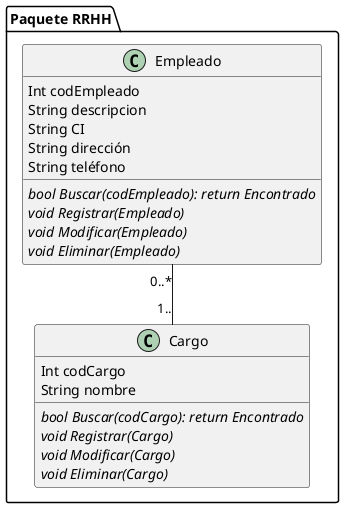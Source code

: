 @startuml Paquete clases RRHH


folder "Paquete RRHH" {

class Empleado {
  Int codEmpleado
  String descripcion
  String CI
  String dirección
  String teléfono
  

  {abstract} bool Buscar(codEmpleado): return Encontrado
  {abstract} void Registrar(Empleado) 
  {abstract} void Modificar(Empleado) 
  {abstract} void Eliminar(Empleado)
}

class Cargo {
  Int codCargo
  String nombre

  {abstract} bool Buscar(codCargo): return Encontrado
  {abstract} void Registrar(Cargo) 
  {abstract} void Modificar(Cargo) 
  {abstract} void Eliminar(Cargo)
}
Empleado "0..*" -- "1.." Cargo


  }






@endluml